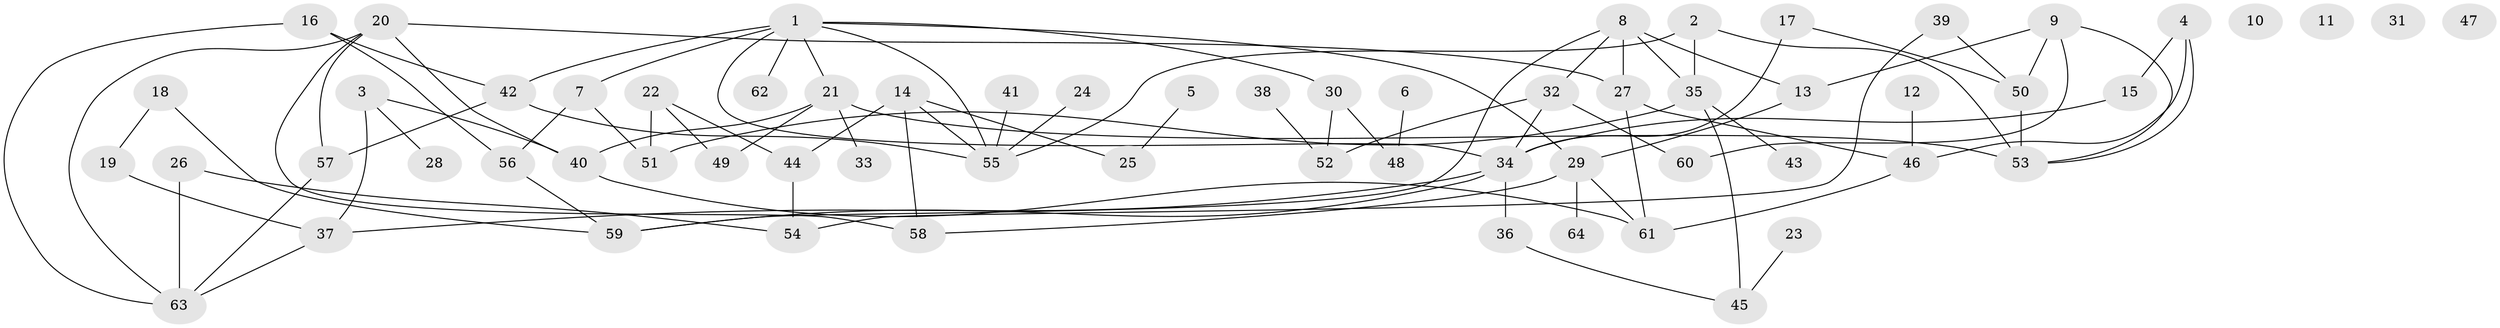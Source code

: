 // Generated by graph-tools (version 1.1) at 2025/00/03/09/25 03:00:40]
// undirected, 64 vertices, 91 edges
graph export_dot {
graph [start="1"]
  node [color=gray90,style=filled];
  1;
  2;
  3;
  4;
  5;
  6;
  7;
  8;
  9;
  10;
  11;
  12;
  13;
  14;
  15;
  16;
  17;
  18;
  19;
  20;
  21;
  22;
  23;
  24;
  25;
  26;
  27;
  28;
  29;
  30;
  31;
  32;
  33;
  34;
  35;
  36;
  37;
  38;
  39;
  40;
  41;
  42;
  43;
  44;
  45;
  46;
  47;
  48;
  49;
  50;
  51;
  52;
  53;
  54;
  55;
  56;
  57;
  58;
  59;
  60;
  61;
  62;
  63;
  64;
  1 -- 7;
  1 -- 21;
  1 -- 29;
  1 -- 30;
  1 -- 34;
  1 -- 42;
  1 -- 55;
  1 -- 62;
  2 -- 35;
  2 -- 53;
  2 -- 55;
  3 -- 28;
  3 -- 37;
  3 -- 40;
  4 -- 15;
  4 -- 46;
  4 -- 53;
  5 -- 25;
  6 -- 48;
  7 -- 51;
  7 -- 56;
  8 -- 13;
  8 -- 27;
  8 -- 32;
  8 -- 35;
  8 -- 59;
  9 -- 13;
  9 -- 50;
  9 -- 53;
  9 -- 60;
  12 -- 46;
  13 -- 29;
  14 -- 25;
  14 -- 44;
  14 -- 55;
  14 -- 58;
  15 -- 34;
  16 -- 42;
  16 -- 56;
  16 -- 63;
  17 -- 34;
  17 -- 50;
  18 -- 19;
  18 -- 59;
  19 -- 37;
  20 -- 27;
  20 -- 40;
  20 -- 57;
  20 -- 58;
  20 -- 63;
  21 -- 33;
  21 -- 40;
  21 -- 49;
  21 -- 53;
  22 -- 44;
  22 -- 49;
  22 -- 51;
  23 -- 45;
  24 -- 55;
  26 -- 54;
  26 -- 63;
  27 -- 46;
  27 -- 61;
  29 -- 58;
  29 -- 61;
  29 -- 64;
  30 -- 48;
  30 -- 52;
  32 -- 34;
  32 -- 52;
  32 -- 60;
  34 -- 36;
  34 -- 37;
  34 -- 59;
  35 -- 43;
  35 -- 45;
  35 -- 51;
  36 -- 45;
  37 -- 63;
  38 -- 52;
  39 -- 50;
  39 -- 54;
  40 -- 61;
  41 -- 55;
  42 -- 55;
  42 -- 57;
  44 -- 54;
  46 -- 61;
  50 -- 53;
  56 -- 59;
  57 -- 63;
}
